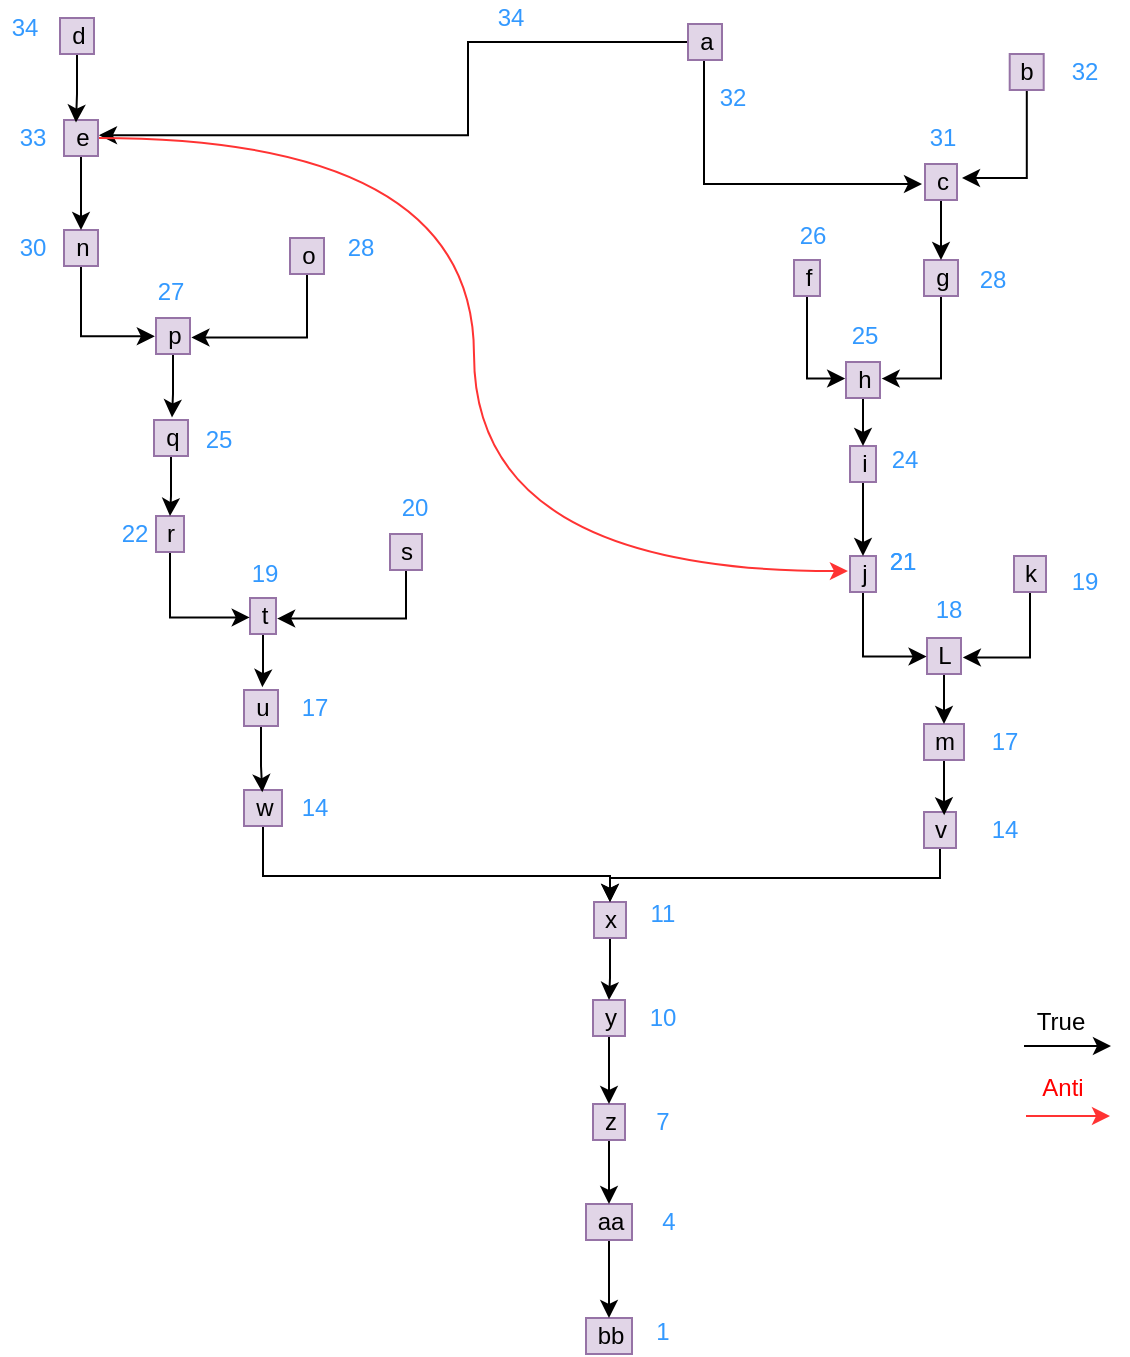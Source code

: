 <mxfile version="16.5.3" type="github">
  <diagram id="IGl6RWjY7F573OC9iPI2" name="Page-1">
    <mxGraphModel dx="1419" dy="1757" grid="0" gridSize="10" guides="1" tooltips="1" connect="1" arrows="1" fold="1" page="1" pageScale="1" pageWidth="850" pageHeight="1100" math="0" shadow="0">
      <root>
        <mxCell id="0" />
        <mxCell id="1" parent="0" />
        <mxCell id="16duhaMjEaWlvfPsUkM_-1" value="bb" style="text;html=1;align=center;verticalAlign=middle;resizable=0;points=[];autosize=1;strokeColor=#9673a6;fillColor=#e1d5e7;" parent="1" vertex="1">
          <mxGeometry x="425" y="741" width="23" height="18" as="geometry" />
        </mxCell>
        <mxCell id="16duhaMjEaWlvfPsUkM_-3" style="edgeStyle=orthogonalEdgeStyle;rounded=0;orthogonalLoop=1;jettySize=auto;html=1;" parent="1" source="16duhaMjEaWlvfPsUkM_-2" target="16duhaMjEaWlvfPsUkM_-1" edge="1">
          <mxGeometry relative="1" as="geometry" />
        </mxCell>
        <mxCell id="16duhaMjEaWlvfPsUkM_-2" value="aa" style="text;html=1;align=center;verticalAlign=middle;resizable=0;points=[];autosize=1;strokeColor=#9673a6;fillColor=#e1d5e7;" parent="1" vertex="1">
          <mxGeometry x="425" y="684" width="23" height="18" as="geometry" />
        </mxCell>
        <mxCell id="16duhaMjEaWlvfPsUkM_-5" style="edgeStyle=orthogonalEdgeStyle;rounded=0;orthogonalLoop=1;jettySize=auto;html=1;" parent="1" source="16duhaMjEaWlvfPsUkM_-4" target="16duhaMjEaWlvfPsUkM_-2" edge="1">
          <mxGeometry relative="1" as="geometry" />
        </mxCell>
        <mxCell id="16duhaMjEaWlvfPsUkM_-4" value="z" style="text;html=1;align=center;verticalAlign=middle;resizable=0;points=[];autosize=1;strokeColor=#9673a6;fillColor=#e1d5e7;" parent="1" vertex="1">
          <mxGeometry x="428.5" y="634" width="16" height="18" as="geometry" />
        </mxCell>
        <mxCell id="16duhaMjEaWlvfPsUkM_-7" style="edgeStyle=orthogonalEdgeStyle;rounded=0;orthogonalLoop=1;jettySize=auto;html=1;" parent="1" source="16duhaMjEaWlvfPsUkM_-6" target="16duhaMjEaWlvfPsUkM_-4" edge="1">
          <mxGeometry relative="1" as="geometry" />
        </mxCell>
        <mxCell id="16duhaMjEaWlvfPsUkM_-6" value="y" style="text;html=1;align=center;verticalAlign=middle;resizable=0;points=[];autosize=1;strokeColor=#9673a6;fillColor=#e1d5e7;" parent="1" vertex="1">
          <mxGeometry x="428.5" y="582" width="16" height="18" as="geometry" />
        </mxCell>
        <mxCell id="16duhaMjEaWlvfPsUkM_-9" style="edgeStyle=orthogonalEdgeStyle;rounded=0;orthogonalLoop=1;jettySize=auto;html=1;" parent="1" source="16duhaMjEaWlvfPsUkM_-8" target="16duhaMjEaWlvfPsUkM_-6" edge="1">
          <mxGeometry relative="1" as="geometry" />
        </mxCell>
        <mxCell id="16duhaMjEaWlvfPsUkM_-8" value="x" style="text;html=1;align=center;verticalAlign=middle;resizable=0;points=[];autosize=1;strokeColor=#9673a6;fillColor=#e1d5e7;" parent="1" vertex="1">
          <mxGeometry x="429" y="533" width="16" height="18" as="geometry" />
        </mxCell>
        <mxCell id="16duhaMjEaWlvfPsUkM_-12" style="edgeStyle=orthogonalEdgeStyle;rounded=0;orthogonalLoop=1;jettySize=auto;html=1;" parent="1" source="16duhaMjEaWlvfPsUkM_-11" target="16duhaMjEaWlvfPsUkM_-8" edge="1">
          <mxGeometry relative="1" as="geometry">
            <Array as="points">
              <mxPoint x="602" y="521" />
              <mxPoint x="437" y="521" />
            </Array>
          </mxGeometry>
        </mxCell>
        <mxCell id="16duhaMjEaWlvfPsUkM_-11" value="v" style="text;html=1;align=center;verticalAlign=middle;resizable=0;points=[];autosize=1;strokeColor=#9673a6;fillColor=#e1d5e7;" parent="1" vertex="1">
          <mxGeometry x="594" y="488" width="16" height="18" as="geometry" />
        </mxCell>
        <mxCell id="16duhaMjEaWlvfPsUkM_-15" style="edgeStyle=orthogonalEdgeStyle;rounded=1;orthogonalLoop=1;jettySize=auto;html=1;entryX=0.631;entryY=0.09;entryDx=0;entryDy=0;entryPerimeter=0;" parent="1" source="16duhaMjEaWlvfPsUkM_-13" target="16duhaMjEaWlvfPsUkM_-11" edge="1">
          <mxGeometry relative="1" as="geometry" />
        </mxCell>
        <mxCell id="16duhaMjEaWlvfPsUkM_-13" value="m" style="text;html=1;align=center;verticalAlign=middle;resizable=0;points=[];autosize=1;strokeColor=#9673a6;fillColor=#e1d5e7;" parent="1" vertex="1">
          <mxGeometry x="594" y="444" width="20" height="18" as="geometry" />
        </mxCell>
        <mxCell id="16duhaMjEaWlvfPsUkM_-19" style="edgeStyle=orthogonalEdgeStyle;rounded=1;orthogonalLoop=1;jettySize=auto;html=1;" parent="1" source="16duhaMjEaWlvfPsUkM_-16" target="16duhaMjEaWlvfPsUkM_-13" edge="1">
          <mxGeometry relative="1" as="geometry" />
        </mxCell>
        <mxCell id="16duhaMjEaWlvfPsUkM_-16" value="L" style="text;html=1;align=center;verticalAlign=middle;resizable=0;points=[];autosize=1;strokeColor=#9673a6;fillColor=#e1d5e7;" parent="1" vertex="1">
          <mxGeometry x="595.5" y="401" width="17" height="18" as="geometry" />
        </mxCell>
        <mxCell id="16duhaMjEaWlvfPsUkM_-21" style="edgeStyle=orthogonalEdgeStyle;rounded=0;orthogonalLoop=1;jettySize=auto;html=1;entryX=-0.013;entryY=0.517;entryDx=0;entryDy=0;entryPerimeter=0;" parent="1" source="16duhaMjEaWlvfPsUkM_-20" target="16duhaMjEaWlvfPsUkM_-16" edge="1">
          <mxGeometry relative="1" as="geometry">
            <Array as="points">
              <mxPoint x="563" y="410" />
            </Array>
          </mxGeometry>
        </mxCell>
        <mxCell id="16duhaMjEaWlvfPsUkM_-20" value="j" style="text;html=1;align=center;verticalAlign=middle;resizable=0;points=[];autosize=1;strokeColor=#9673a6;fillColor=#e1d5e7;" parent="1" vertex="1">
          <mxGeometry x="557" y="360" width="13" height="18" as="geometry" />
        </mxCell>
        <mxCell id="ZMSLtqpF6Ie2z9hWb9ZS-2" style="edgeStyle=orthogonalEdgeStyle;rounded=0;orthogonalLoop=1;jettySize=auto;html=1;" parent="1" source="ZMSLtqpF6Ie2z9hWb9ZS-1" target="16duhaMjEaWlvfPsUkM_-20" edge="1">
          <mxGeometry relative="1" as="geometry" />
        </mxCell>
        <mxCell id="ZMSLtqpF6Ie2z9hWb9ZS-1" value="i" style="text;html=1;align=center;verticalAlign=middle;resizable=0;points=[];autosize=1;strokeColor=#9673a6;fillColor=#e1d5e7;" parent="1" vertex="1">
          <mxGeometry x="557" y="305" width="13" height="18" as="geometry" />
        </mxCell>
        <mxCell id="ZMSLtqpF6Ie2z9hWb9ZS-4" style="edgeStyle=orthogonalEdgeStyle;rounded=0;orthogonalLoop=1;jettySize=auto;html=1;" parent="1" source="ZMSLtqpF6Ie2z9hWb9ZS-3" target="ZMSLtqpF6Ie2z9hWb9ZS-1" edge="1">
          <mxGeometry relative="1" as="geometry" />
        </mxCell>
        <mxCell id="ZMSLtqpF6Ie2z9hWb9ZS-3" value="h" style="text;html=1;align=center;verticalAlign=middle;resizable=0;points=[];autosize=1;strokeColor=#9673a6;fillColor=#e1d5e7;" parent="1" vertex="1">
          <mxGeometry x="555" y="263" width="17" height="18" as="geometry" />
        </mxCell>
        <mxCell id="ZMSLtqpF6Ie2z9hWb9ZS-7" style="edgeStyle=orthogonalEdgeStyle;rounded=0;orthogonalLoop=1;jettySize=auto;html=1;entryX=-0.025;entryY=0.46;entryDx=0;entryDy=0;entryPerimeter=0;" parent="1" source="ZMSLtqpF6Ie2z9hWb9ZS-6" target="ZMSLtqpF6Ie2z9hWb9ZS-3" edge="1">
          <mxGeometry relative="1" as="geometry">
            <Array as="points">
              <mxPoint x="535" y="271" />
            </Array>
          </mxGeometry>
        </mxCell>
        <mxCell id="ZMSLtqpF6Ie2z9hWb9ZS-6" value="f" style="text;html=1;align=center;verticalAlign=middle;resizable=0;points=[];autosize=1;strokeColor=#9673a6;fillColor=#e1d5e7;" parent="1" vertex="1">
          <mxGeometry x="529" y="212" width="13" height="18" as="geometry" />
        </mxCell>
        <mxCell id="ZMSLtqpF6Ie2z9hWb9ZS-10" style="edgeStyle=orthogonalEdgeStyle;rounded=0;orthogonalLoop=1;jettySize=auto;html=1;entryX=1.05;entryY=0.46;entryDx=0;entryDy=0;entryPerimeter=0;" parent="1" source="ZMSLtqpF6Ie2z9hWb9ZS-9" target="ZMSLtqpF6Ie2z9hWb9ZS-3" edge="1">
          <mxGeometry relative="1" as="geometry">
            <Array as="points">
              <mxPoint x="603" y="271" />
            </Array>
          </mxGeometry>
        </mxCell>
        <mxCell id="ZMSLtqpF6Ie2z9hWb9ZS-9" value="g" style="text;html=1;align=center;verticalAlign=middle;resizable=0;points=[];autosize=1;strokeColor=#9673a6;fillColor=#e1d5e7;" parent="1" vertex="1">
          <mxGeometry x="594" y="212" width="17" height="18" as="geometry" />
        </mxCell>
        <mxCell id="ZMSLtqpF6Ie2z9hWb9ZS-12" style="edgeStyle=orthogonalEdgeStyle;rounded=0;orthogonalLoop=1;jettySize=auto;html=1;" parent="1" source="ZMSLtqpF6Ie2z9hWb9ZS-11" target="ZMSLtqpF6Ie2z9hWb9ZS-9" edge="1">
          <mxGeometry relative="1" as="geometry" />
        </mxCell>
        <mxCell id="ZMSLtqpF6Ie2z9hWb9ZS-11" value="c" style="text;html=1;align=center;verticalAlign=middle;resizable=0;points=[];autosize=1;strokeColor=#9673a6;fillColor=#e1d5e7;" parent="1" vertex="1">
          <mxGeometry x="594.5" y="164" width="16" height="18" as="geometry" />
        </mxCell>
        <mxCell id="ZMSLtqpF6Ie2z9hWb9ZS-15" style="edgeStyle=orthogonalEdgeStyle;rounded=0;orthogonalLoop=1;jettySize=auto;html=1;" parent="1" source="ZMSLtqpF6Ie2z9hWb9ZS-13" edge="1">
          <mxGeometry relative="1" as="geometry">
            <mxPoint x="613" y="171" as="targetPoint" />
            <Array as="points">
              <mxPoint x="645" y="171" />
            </Array>
          </mxGeometry>
        </mxCell>
        <mxCell id="ZMSLtqpF6Ie2z9hWb9ZS-13" value="b" style="text;html=1;align=center;verticalAlign=middle;resizable=0;points=[];autosize=1;strokeColor=#9673a6;fillColor=#e1d5e7;" parent="1" vertex="1">
          <mxGeometry x="636.85" y="109" width="17" height="18" as="geometry" />
        </mxCell>
        <mxCell id="ZMSLtqpF6Ie2z9hWb9ZS-18" style="edgeStyle=orthogonalEdgeStyle;rounded=0;orthogonalLoop=1;jettySize=auto;html=1;" parent="1" edge="1">
          <mxGeometry relative="1" as="geometry">
            <mxPoint x="484" y="110" as="sourcePoint" />
            <mxPoint x="593" y="174" as="targetPoint" />
            <Array as="points">
              <mxPoint x="484" y="110" />
              <mxPoint x="484" y="174" />
            </Array>
          </mxGeometry>
        </mxCell>
        <mxCell id="ZMSLtqpF6Ie2z9hWb9ZS-53" style="edgeStyle=orthogonalEdgeStyle;rounded=0;orthogonalLoop=1;jettySize=auto;html=1;entryX=1.028;entryY=0.423;entryDx=0;entryDy=0;entryPerimeter=0;fontColor=#000000;" parent="1" source="ZMSLtqpF6Ie2z9hWb9ZS-17" target="ZMSLtqpF6Ie2z9hWb9ZS-46" edge="1">
          <mxGeometry relative="1" as="geometry">
            <Array as="points">
              <mxPoint x="366" y="103" />
              <mxPoint x="366" y="150" />
            </Array>
          </mxGeometry>
        </mxCell>
        <mxCell id="ZMSLtqpF6Ie2z9hWb9ZS-17" value="a" style="text;html=1;align=center;verticalAlign=middle;resizable=0;points=[];autosize=1;strokeColor=#9673a6;fillColor=#e1d5e7;" parent="1" vertex="1">
          <mxGeometry x="476" y="94" width="17" height="18" as="geometry" />
        </mxCell>
        <mxCell id="ZMSLtqpF6Ie2z9hWb9ZS-21" style="edgeStyle=orthogonalEdgeStyle;rounded=0;orthogonalLoop=1;jettySize=auto;html=1;entryX=1.055;entryY=0.54;entryDx=0;entryDy=0;entryPerimeter=0;" parent="1" source="ZMSLtqpF6Ie2z9hWb9ZS-20" target="16duhaMjEaWlvfPsUkM_-16" edge="1">
          <mxGeometry relative="1" as="geometry">
            <Array as="points">
              <mxPoint x="647" y="411" />
            </Array>
          </mxGeometry>
        </mxCell>
        <mxCell id="ZMSLtqpF6Ie2z9hWb9ZS-20" value="k" style="text;html=1;align=center;verticalAlign=middle;resizable=0;points=[];autosize=1;strokeColor=#9673a6;fillColor=#e1d5e7;" parent="1" vertex="1">
          <mxGeometry x="639" y="360" width="16" height="18" as="geometry" />
        </mxCell>
        <mxCell id="ZMSLtqpF6Ie2z9hWb9ZS-25" style="edgeStyle=orthogonalEdgeStyle;rounded=0;orthogonalLoop=1;jettySize=auto;html=1;fontColor=#000000;" parent="1" source="ZMSLtqpF6Ie2z9hWb9ZS-24" target="16duhaMjEaWlvfPsUkM_-8" edge="1">
          <mxGeometry relative="1" as="geometry">
            <Array as="points">
              <mxPoint x="263" y="520" />
              <mxPoint x="437" y="520" />
            </Array>
          </mxGeometry>
        </mxCell>
        <mxCell id="ZMSLtqpF6Ie2z9hWb9ZS-24" value="w" style="text;html=1;align=center;verticalAlign=middle;resizable=0;points=[];autosize=1;strokeColor=#9673a6;fillColor=#e1d5e7;" parent="1" vertex="1">
          <mxGeometry x="254" y="477" width="19" height="18" as="geometry" />
        </mxCell>
        <mxCell id="ZMSLtqpF6Ie2z9hWb9ZS-27" style="edgeStyle=orthogonalEdgeStyle;rounded=0;orthogonalLoop=1;jettySize=auto;html=1;entryX=0.481;entryY=0.063;entryDx=0;entryDy=0;entryPerimeter=0;fontColor=#000000;" parent="1" source="ZMSLtqpF6Ie2z9hWb9ZS-26" target="ZMSLtqpF6Ie2z9hWb9ZS-24" edge="1">
          <mxGeometry relative="1" as="geometry" />
        </mxCell>
        <mxCell id="ZMSLtqpF6Ie2z9hWb9ZS-26" value="u" style="text;html=1;align=center;verticalAlign=middle;resizable=0;points=[];autosize=1;strokeColor=#9673a6;fillColor=#e1d5e7;" parent="1" vertex="1">
          <mxGeometry x="254" y="427" width="17" height="18" as="geometry" />
        </mxCell>
        <mxCell id="ZMSLtqpF6Ie2z9hWb9ZS-29" style="edgeStyle=orthogonalEdgeStyle;rounded=0;orthogonalLoop=1;jettySize=auto;html=1;entryX=0.538;entryY=-0.079;entryDx=0;entryDy=0;entryPerimeter=0;fontColor=#000000;" parent="1" source="ZMSLtqpF6Ie2z9hWb9ZS-28" target="ZMSLtqpF6Ie2z9hWb9ZS-26" edge="1">
          <mxGeometry relative="1" as="geometry" />
        </mxCell>
        <mxCell id="ZMSLtqpF6Ie2z9hWb9ZS-28" value="t" style="text;html=1;align=center;verticalAlign=middle;resizable=0;points=[];autosize=1;strokeColor=#9673a6;fillColor=#e1d5e7;" parent="1" vertex="1">
          <mxGeometry x="257" y="381" width="13" height="18" as="geometry" />
        </mxCell>
        <mxCell id="ZMSLtqpF6Ie2z9hWb9ZS-33" style="edgeStyle=orthogonalEdgeStyle;rounded=0;orthogonalLoop=1;jettySize=auto;html=1;entryX=1.044;entryY=0.571;entryDx=0;entryDy=0;entryPerimeter=0;fontColor=#000000;" parent="1" source="ZMSLtqpF6Ie2z9hWb9ZS-32" target="ZMSLtqpF6Ie2z9hWb9ZS-28" edge="1">
          <mxGeometry relative="1" as="geometry">
            <Array as="points">
              <mxPoint x="335" y="391" />
            </Array>
          </mxGeometry>
        </mxCell>
        <mxCell id="ZMSLtqpF6Ie2z9hWb9ZS-32" value="s" style="text;html=1;align=center;verticalAlign=middle;resizable=0;points=[];autosize=1;strokeColor=#9673a6;fillColor=#e1d5e7;" parent="1" vertex="1">
          <mxGeometry x="327" y="349" width="16" height="18" as="geometry" />
        </mxCell>
        <mxCell id="ZMSLtqpF6Ie2z9hWb9ZS-35" style="edgeStyle=orthogonalEdgeStyle;rounded=0;orthogonalLoop=1;jettySize=auto;html=1;entryX=-0.011;entryY=0.54;entryDx=0;entryDy=0;entryPerimeter=0;fontColor=#000000;" parent="1" source="ZMSLtqpF6Ie2z9hWb9ZS-34" target="ZMSLtqpF6Ie2z9hWb9ZS-28" edge="1">
          <mxGeometry relative="1" as="geometry">
            <Array as="points">
              <mxPoint x="217" y="391" />
            </Array>
          </mxGeometry>
        </mxCell>
        <mxCell id="ZMSLtqpF6Ie2z9hWb9ZS-34" value="r" style="text;html=1;align=center;verticalAlign=middle;resizable=0;points=[];autosize=1;strokeColor=#9673a6;fillColor=#e1d5e7;" parent="1" vertex="1">
          <mxGeometry x="210" y="340" width="14" height="18" as="geometry" />
        </mxCell>
        <mxCell id="ZMSLtqpF6Ie2z9hWb9ZS-37" style="edgeStyle=orthogonalEdgeStyle;rounded=0;orthogonalLoop=1;jettySize=auto;html=1;fontColor=#000000;" parent="1" source="ZMSLtqpF6Ie2z9hWb9ZS-36" target="ZMSLtqpF6Ie2z9hWb9ZS-34" edge="1">
          <mxGeometry relative="1" as="geometry" />
        </mxCell>
        <mxCell id="ZMSLtqpF6Ie2z9hWb9ZS-36" value="q" style="text;html=1;align=center;verticalAlign=middle;resizable=0;points=[];autosize=1;strokeColor=#9673a6;fillColor=#e1d5e7;" parent="1" vertex="1">
          <mxGeometry x="209" y="292" width="17" height="18" as="geometry" />
        </mxCell>
        <mxCell id="ZMSLtqpF6Ie2z9hWb9ZS-39" style="edgeStyle=orthogonalEdgeStyle;rounded=0;orthogonalLoop=1;jettySize=auto;html=1;entryX=0.529;entryY=-0.071;entryDx=0;entryDy=0;entryPerimeter=0;fontColor=#000000;" parent="1" source="ZMSLtqpF6Ie2z9hWb9ZS-38" target="ZMSLtqpF6Ie2z9hWb9ZS-36" edge="1">
          <mxGeometry relative="1" as="geometry" />
        </mxCell>
        <mxCell id="ZMSLtqpF6Ie2z9hWb9ZS-38" value="p" style="text;html=1;align=center;verticalAlign=middle;resizable=0;points=[];autosize=1;strokeColor=#9673a6;fillColor=#e1d5e7;" parent="1" vertex="1">
          <mxGeometry x="210" y="241" width="17" height="18" as="geometry" />
        </mxCell>
        <mxCell id="ZMSLtqpF6Ie2z9hWb9ZS-43" style="edgeStyle=orthogonalEdgeStyle;rounded=0;orthogonalLoop=1;jettySize=auto;html=1;entryX=1.042;entryY=0.54;entryDx=0;entryDy=0;entryPerimeter=0;fontColor=#000000;" parent="1" source="ZMSLtqpF6Ie2z9hWb9ZS-42" target="ZMSLtqpF6Ie2z9hWb9ZS-38" edge="1">
          <mxGeometry relative="1" as="geometry">
            <Array as="points">
              <mxPoint x="285" y="251" />
            </Array>
          </mxGeometry>
        </mxCell>
        <mxCell id="ZMSLtqpF6Ie2z9hWb9ZS-42" value="o" style="text;html=1;align=center;verticalAlign=middle;resizable=0;points=[];autosize=1;strokeColor=#9673a6;fillColor=#e1d5e7;" parent="1" vertex="1">
          <mxGeometry x="277" y="201" width="17" height="18" as="geometry" />
        </mxCell>
        <mxCell id="ZMSLtqpF6Ie2z9hWb9ZS-45" style="edgeStyle=orthogonalEdgeStyle;rounded=0;orthogonalLoop=1;jettySize=auto;html=1;entryX=-0.034;entryY=0.508;entryDx=0;entryDy=0;entryPerimeter=0;fontColor=#000000;" parent="1" source="ZMSLtqpF6Ie2z9hWb9ZS-44" target="ZMSLtqpF6Ie2z9hWb9ZS-38" edge="1">
          <mxGeometry relative="1" as="geometry">
            <Array as="points">
              <mxPoint x="173" y="250" />
            </Array>
          </mxGeometry>
        </mxCell>
        <mxCell id="ZMSLtqpF6Ie2z9hWb9ZS-44" value="n" style="text;html=1;align=center;verticalAlign=middle;resizable=0;points=[];autosize=1;strokeColor=#9673a6;fillColor=#e1d5e7;" parent="1" vertex="1">
          <mxGeometry x="164" y="197" width="17" height="18" as="geometry" />
        </mxCell>
        <mxCell id="ZMSLtqpF6Ie2z9hWb9ZS-47" style="edgeStyle=orthogonalEdgeStyle;rounded=0;orthogonalLoop=1;jettySize=auto;html=1;fontColor=#000000;" parent="1" source="ZMSLtqpF6Ie2z9hWb9ZS-46" target="ZMSLtqpF6Ie2z9hWb9ZS-44" edge="1">
          <mxGeometry relative="1" as="geometry" />
        </mxCell>
        <mxCell id="ZMSLtqpF6Ie2z9hWb9ZS-59" style="edgeStyle=orthogonalEdgeStyle;orthogonalLoop=1;jettySize=auto;html=1;entryX=-0.08;entryY=0.42;entryDx=0;entryDy=0;entryPerimeter=0;fontColor=#FF0000;strokeColor=#FF3333;curved=1;" parent="1" source="ZMSLtqpF6Ie2z9hWb9ZS-46" target="16duhaMjEaWlvfPsUkM_-20" edge="1">
          <mxGeometry relative="1" as="geometry" />
        </mxCell>
        <mxCell id="ZMSLtqpF6Ie2z9hWb9ZS-46" value="e" style="text;html=1;align=center;verticalAlign=middle;resizable=0;points=[];autosize=1;strokeColor=#9673a6;fillColor=#e1d5e7;" parent="1" vertex="1">
          <mxGeometry x="164" y="142" width="17" height="18" as="geometry" />
        </mxCell>
        <mxCell id="ZMSLtqpF6Ie2z9hWb9ZS-49" style="edgeStyle=orthogonalEdgeStyle;rounded=0;orthogonalLoop=1;jettySize=auto;html=1;entryX=0.353;entryY=0.071;entryDx=0;entryDy=0;entryPerimeter=0;fontColor=#000000;" parent="1" source="ZMSLtqpF6Ie2z9hWb9ZS-48" target="ZMSLtqpF6Ie2z9hWb9ZS-46" edge="1">
          <mxGeometry relative="1" as="geometry" />
        </mxCell>
        <mxCell id="ZMSLtqpF6Ie2z9hWb9ZS-48" value="d" style="text;html=1;align=center;verticalAlign=middle;resizable=0;points=[];autosize=1;strokeColor=#9673a6;fillColor=#e1d5e7;" parent="1" vertex="1">
          <mxGeometry x="162" y="91" width="17" height="18" as="geometry" />
        </mxCell>
        <mxCell id="ZMSLtqpF6Ie2z9hWb9ZS-52" value="" style="group" parent="1" vertex="1" connectable="0">
          <mxGeometry x="644.004" y="584" width="43.486" height="21" as="geometry" />
        </mxCell>
        <mxCell id="ZMSLtqpF6Ie2z9hWb9ZS-50" style="edgeStyle=orthogonalEdgeStyle;rounded=0;orthogonalLoop=1;jettySize=auto;html=1;fontColor=#000000;" parent="ZMSLtqpF6Ie2z9hWb9ZS-52" edge="1">
          <mxGeometry relative="1" as="geometry">
            <mxPoint y="21" as="sourcePoint" />
            <mxPoint x="43.486" y="21" as="targetPoint" />
          </mxGeometry>
        </mxCell>
        <mxCell id="ZMSLtqpF6Ie2z9hWb9ZS-51" value="True" style="text;html=1;align=center;verticalAlign=middle;resizable=0;points=[];autosize=1;strokeColor=none;fillColor=none;fontColor=#000000;" parent="ZMSLtqpF6Ie2z9hWb9ZS-52" vertex="1">
          <mxGeometry x="1.486" width="34" height="18" as="geometry" />
        </mxCell>
        <mxCell id="ZMSLtqpF6Ie2z9hWb9ZS-61" value="" style="group" parent="1" vertex="1" connectable="0">
          <mxGeometry x="647" y="617" width="31" height="23" as="geometry" />
        </mxCell>
        <mxCell id="ZMSLtqpF6Ie2z9hWb9ZS-58" style="edgeStyle=orthogonalEdgeStyle;rounded=0;orthogonalLoop=1;jettySize=auto;html=1;fontColor=#FF0000;strokeColor=#FF3333;" parent="ZMSLtqpF6Ie2z9hWb9ZS-61" edge="1">
          <mxGeometry relative="1" as="geometry">
            <mxPoint x="40" y="23" as="targetPoint" />
            <mxPoint x="-2" y="23" as="sourcePoint" />
            <Array as="points">
              <mxPoint x="30" y="23" />
            </Array>
          </mxGeometry>
        </mxCell>
        <mxCell id="ZMSLtqpF6Ie2z9hWb9ZS-57" value="Anti" style="text;html=1;align=center;verticalAlign=middle;resizable=0;points=[];autosize=1;strokeColor=none;fillColor=none;fontColor=#FF0000;" parent="ZMSLtqpF6Ie2z9hWb9ZS-61" vertex="1">
          <mxGeometry width="31" height="18" as="geometry" />
        </mxCell>
        <mxCell id="ZMSLtqpF6Ie2z9hWb9ZS-62" value="&lt;font&gt;1&lt;/font&gt;" style="text;html=1;align=center;verticalAlign=middle;resizable=0;points=[];autosize=1;strokeColor=none;fillColor=none;fontColor=#3399FF;" parent="1" vertex="1">
          <mxGeometry x="454" y="739" width="17" height="17" as="geometry" />
        </mxCell>
        <mxCell id="ZMSLtqpF6Ie2z9hWb9ZS-63" value="4" style="text;html=1;align=center;verticalAlign=middle;resizable=0;points=[];autosize=1;strokeColor=none;fillColor=none;fontColor=#3399FF;" parent="1" vertex="1">
          <mxGeometry x="457" y="684" width="17" height="17" as="geometry" />
        </mxCell>
        <mxCell id="ZMSLtqpF6Ie2z9hWb9ZS-64" value="7" style="text;html=1;align=center;verticalAlign=middle;resizable=0;points=[];autosize=1;strokeColor=none;fillColor=none;fontColor=#3399FF;" parent="1" vertex="1">
          <mxGeometry x="454" y="634" width="17" height="17" as="geometry" />
        </mxCell>
        <mxCell id="ZMSLtqpF6Ie2z9hWb9ZS-65" value="10" style="text;html=1;align=center;verticalAlign=middle;resizable=0;points=[];autosize=1;strokeColor=none;fillColor=none;fontColor=#3399FF;" parent="1" vertex="1">
          <mxGeometry x="451" y="582" width="23" height="17" as="geometry" />
        </mxCell>
        <mxCell id="ZMSLtqpF6Ie2z9hWb9ZS-66" value="11" style="text;html=1;align=center;verticalAlign=middle;resizable=0;points=[];autosize=1;strokeColor=none;fillColor=none;fontColor=#3399FF;" parent="1" vertex="1">
          <mxGeometry x="452" y="530" width="22" height="17" as="geometry" />
        </mxCell>
        <mxCell id="ZMSLtqpF6Ie2z9hWb9ZS-67" value="14" style="text;html=1;align=center;verticalAlign=middle;resizable=0;points=[];autosize=1;strokeColor=none;fillColor=none;fontColor=#3399FF;" parent="1" vertex="1">
          <mxGeometry x="622" y="488" width="23" height="17" as="geometry" />
        </mxCell>
        <mxCell id="ZMSLtqpF6Ie2z9hWb9ZS-68" value="17" style="text;html=1;align=center;verticalAlign=middle;resizable=0;points=[];autosize=1;strokeColor=none;fillColor=none;fontColor=#3399FF;" parent="1" vertex="1">
          <mxGeometry x="622" y="444" width="23" height="17" as="geometry" />
        </mxCell>
        <mxCell id="ZMSLtqpF6Ie2z9hWb9ZS-69" value="18" style="text;html=1;align=center;verticalAlign=middle;resizable=0;points=[];autosize=1;strokeColor=none;fillColor=none;fontColor=#3399FF;" parent="1" vertex="1">
          <mxGeometry x="594" y="378" width="23" height="17" as="geometry" />
        </mxCell>
        <mxCell id="ZMSLtqpF6Ie2z9hWb9ZS-70" value="19" style="text;html=1;align=center;verticalAlign=middle;resizable=0;points=[];autosize=1;strokeColor=none;fillColor=none;fontColor=#3399FF;" parent="1" vertex="1">
          <mxGeometry x="662" y="364" width="23" height="17" as="geometry" />
        </mxCell>
        <mxCell id="ZMSLtqpF6Ie2z9hWb9ZS-71" value="21" style="text;html=1;align=center;verticalAlign=middle;resizable=0;points=[];autosize=1;strokeColor=none;fillColor=none;fontColor=#3399FF;" parent="1" vertex="1">
          <mxGeometry x="571" y="354" width="23" height="17" as="geometry" />
        </mxCell>
        <mxCell id="ZMSLtqpF6Ie2z9hWb9ZS-72" value="21" style="text;html=1;align=center;verticalAlign=middle;resizable=0;points=[];autosize=1;strokeColor=none;fillColor=none;fontColor=#3399FF;" parent="1" vertex="1">
          <mxGeometry x="571" y="354" width="23" height="17" as="geometry" />
        </mxCell>
        <mxCell id="ZMSLtqpF6Ie2z9hWb9ZS-73" value="24" style="text;html=1;align=center;verticalAlign=middle;resizable=0;points=[];autosize=1;strokeColor=none;fillColor=none;fontColor=#3399FF;" parent="1" vertex="1">
          <mxGeometry x="572" y="303" width="23" height="17" as="geometry" />
        </mxCell>
        <mxCell id="ZMSLtqpF6Ie2z9hWb9ZS-74" value="25" style="text;html=1;align=center;verticalAlign=middle;resizable=0;points=[];autosize=1;strokeColor=none;fillColor=none;fontColor=#3399FF;" parent="1" vertex="1">
          <mxGeometry x="552" y="241" width="23" height="17" as="geometry" />
        </mxCell>
        <mxCell id="ZMSLtqpF6Ie2z9hWb9ZS-75" value="26" style="text;html=1;align=center;verticalAlign=middle;resizable=0;points=[];autosize=1;strokeColor=none;fillColor=none;fontColor=#3399FF;" parent="1" vertex="1">
          <mxGeometry x="526" y="191" width="23" height="17" as="geometry" />
        </mxCell>
        <mxCell id="ZMSLtqpF6Ie2z9hWb9ZS-76" value="28" style="text;html=1;align=center;verticalAlign=middle;resizable=0;points=[];autosize=1;strokeColor=none;fillColor=none;fontColor=#3399FF;" parent="1" vertex="1">
          <mxGeometry x="616" y="213" width="23" height="17" as="geometry" />
        </mxCell>
        <mxCell id="ZMSLtqpF6Ie2z9hWb9ZS-77" value="31" style="text;html=1;align=center;verticalAlign=middle;resizable=0;points=[];autosize=1;strokeColor=none;fillColor=none;fontColor=#3399FF;" parent="1" vertex="1">
          <mxGeometry x="591" y="142" width="23" height="17" as="geometry" />
        </mxCell>
        <mxCell id="ZMSLtqpF6Ie2z9hWb9ZS-78" value="32" style="text;html=1;align=center;verticalAlign=middle;resizable=0;points=[];autosize=1;strokeColor=none;fillColor=none;fontColor=#3399FF;" parent="1" vertex="1">
          <mxGeometry x="662" y="109.5" width="23" height="17" as="geometry" />
        </mxCell>
        <mxCell id="ZMSLtqpF6Ie2z9hWb9ZS-79" value="34" style="text;html=1;align=center;verticalAlign=middle;resizable=0;points=[];autosize=1;strokeColor=none;fillColor=none;fontColor=#3399FF;" parent="1" vertex="1">
          <mxGeometry x="375" y="82" width="23" height="17" as="geometry" />
        </mxCell>
        <mxCell id="ZMSLtqpF6Ie2z9hWb9ZS-80" value="14" style="text;html=1;align=center;verticalAlign=middle;resizable=0;points=[];autosize=1;strokeColor=none;fillColor=none;fontColor=#3399FF;" parent="1" vertex="1">
          <mxGeometry x="277" y="477.5" width="23" height="17" as="geometry" />
        </mxCell>
        <mxCell id="ZMSLtqpF6Ie2z9hWb9ZS-81" value="17" style="text;html=1;align=center;verticalAlign=middle;resizable=0;points=[];autosize=1;strokeColor=none;fillColor=none;fontColor=#3399FF;" parent="1" vertex="1">
          <mxGeometry x="277" y="427" width="23" height="17" as="geometry" />
        </mxCell>
        <mxCell id="ZMSLtqpF6Ie2z9hWb9ZS-82" value="19" style="text;html=1;align=center;verticalAlign=middle;resizable=0;points=[];autosize=1;strokeColor=none;fillColor=none;fontColor=#3399FF;" parent="1" vertex="1">
          <mxGeometry x="252" y="360.5" width="23" height="17" as="geometry" />
        </mxCell>
        <mxCell id="ZMSLtqpF6Ie2z9hWb9ZS-83" value="20" style="text;html=1;align=center;verticalAlign=middle;resizable=0;points=[];autosize=1;strokeColor=none;fillColor=none;fontColor=#3399FF;" parent="1" vertex="1">
          <mxGeometry x="327" y="327" width="23" height="17" as="geometry" />
        </mxCell>
        <mxCell id="ZMSLtqpF6Ie2z9hWb9ZS-84" value="22" style="text;html=1;align=center;verticalAlign=middle;resizable=0;points=[];autosize=1;strokeColor=none;fillColor=none;fontColor=#3399FF;" parent="1" vertex="1">
          <mxGeometry x="187" y="340" width="23" height="17" as="geometry" />
        </mxCell>
        <mxCell id="ZMSLtqpF6Ie2z9hWb9ZS-85" value="25" style="text;html=1;align=center;verticalAlign=middle;resizable=0;points=[];autosize=1;strokeColor=none;fillColor=none;fontColor=#3399FF;" parent="1" vertex="1">
          <mxGeometry x="229" y="293" width="23" height="17" as="geometry" />
        </mxCell>
        <mxCell id="ZMSLtqpF6Ie2z9hWb9ZS-86" value="27" style="text;html=1;align=center;verticalAlign=middle;resizable=0;points=[];autosize=1;strokeColor=none;fillColor=none;fontColor=#3399FF;" parent="1" vertex="1">
          <mxGeometry x="205.5" y="219" width="23" height="17" as="geometry" />
        </mxCell>
        <mxCell id="ZMSLtqpF6Ie2z9hWb9ZS-87" value="28" style="text;html=1;align=center;verticalAlign=middle;resizable=0;points=[];autosize=1;strokeColor=none;fillColor=none;fontColor=#3399FF;" parent="1" vertex="1">
          <mxGeometry x="300" y="197" width="23" height="17" as="geometry" />
        </mxCell>
        <mxCell id="ZMSLtqpF6Ie2z9hWb9ZS-88" value="30" style="text;html=1;align=center;verticalAlign=middle;resizable=0;points=[];autosize=1;strokeColor=none;fillColor=none;fontColor=#3399FF;" parent="1" vertex="1">
          <mxGeometry x="136" y="197" width="23" height="17" as="geometry" />
        </mxCell>
        <mxCell id="ZMSLtqpF6Ie2z9hWb9ZS-89" value="33" style="text;html=1;align=center;verticalAlign=middle;resizable=0;points=[];autosize=1;strokeColor=none;fillColor=none;fontColor=#3399FF;" parent="1" vertex="1">
          <mxGeometry x="136" y="142" width="23" height="17" as="geometry" />
        </mxCell>
        <mxCell id="ZMSLtqpF6Ie2z9hWb9ZS-90" value="34" style="text;html=1;align=center;verticalAlign=middle;resizable=0;points=[];autosize=1;strokeColor=none;fillColor=none;fontColor=#3399FF;" parent="1" vertex="1">
          <mxGeometry x="132" y="87" width="23" height="17" as="geometry" />
        </mxCell>
        <mxCell id="8L7VZlXEO1l-5EI4W1nw-105" value="32" style="text;html=1;align=center;verticalAlign=middle;resizable=0;points=[];autosize=1;strokeColor=none;fillColor=none;fontColor=#3399FF;" vertex="1" parent="1">
          <mxGeometry x="486" y="122" width="23" height="17" as="geometry" />
        </mxCell>
      </root>
    </mxGraphModel>
  </diagram>
</mxfile>
